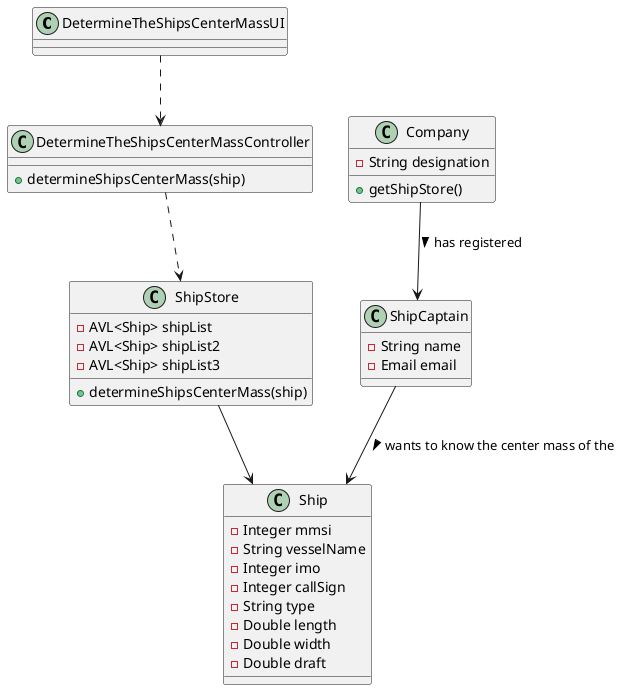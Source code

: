 @startuml
'https://plantuml.com/class-diagram

class DetermineTheShipsCenterMassUI{}
class DetermineTheShipsCenterMassController{
    +determineShipsCenterMass(ship)
}
class ShipStore{
    -AVL<Ship> shipList
    -AVL<Ship> shipList2
    -AVL<Ship> shipList3
    +determineShipsCenterMass(ship)
}

class Ship {
    -Integer mmsi
    -String vesselName
    -Integer imo
    -Integer callSign
    -String type
    -Double length
    -Double width
    -Double draft
}

class Company {
  -String designation
  +getShipStore()
}

class ShipCaptain{
    -String name
    -Email email
}

DetermineTheShipsCenterMassUI ..> DetermineTheShipsCenterMassController
DetermineTheShipsCenterMassController..>ShipStore
ShipStore-->Ship
Company --> ShipCaptain : has registered >
ShipCaptain --> Ship : wants to know the center mass of the >

@enduml